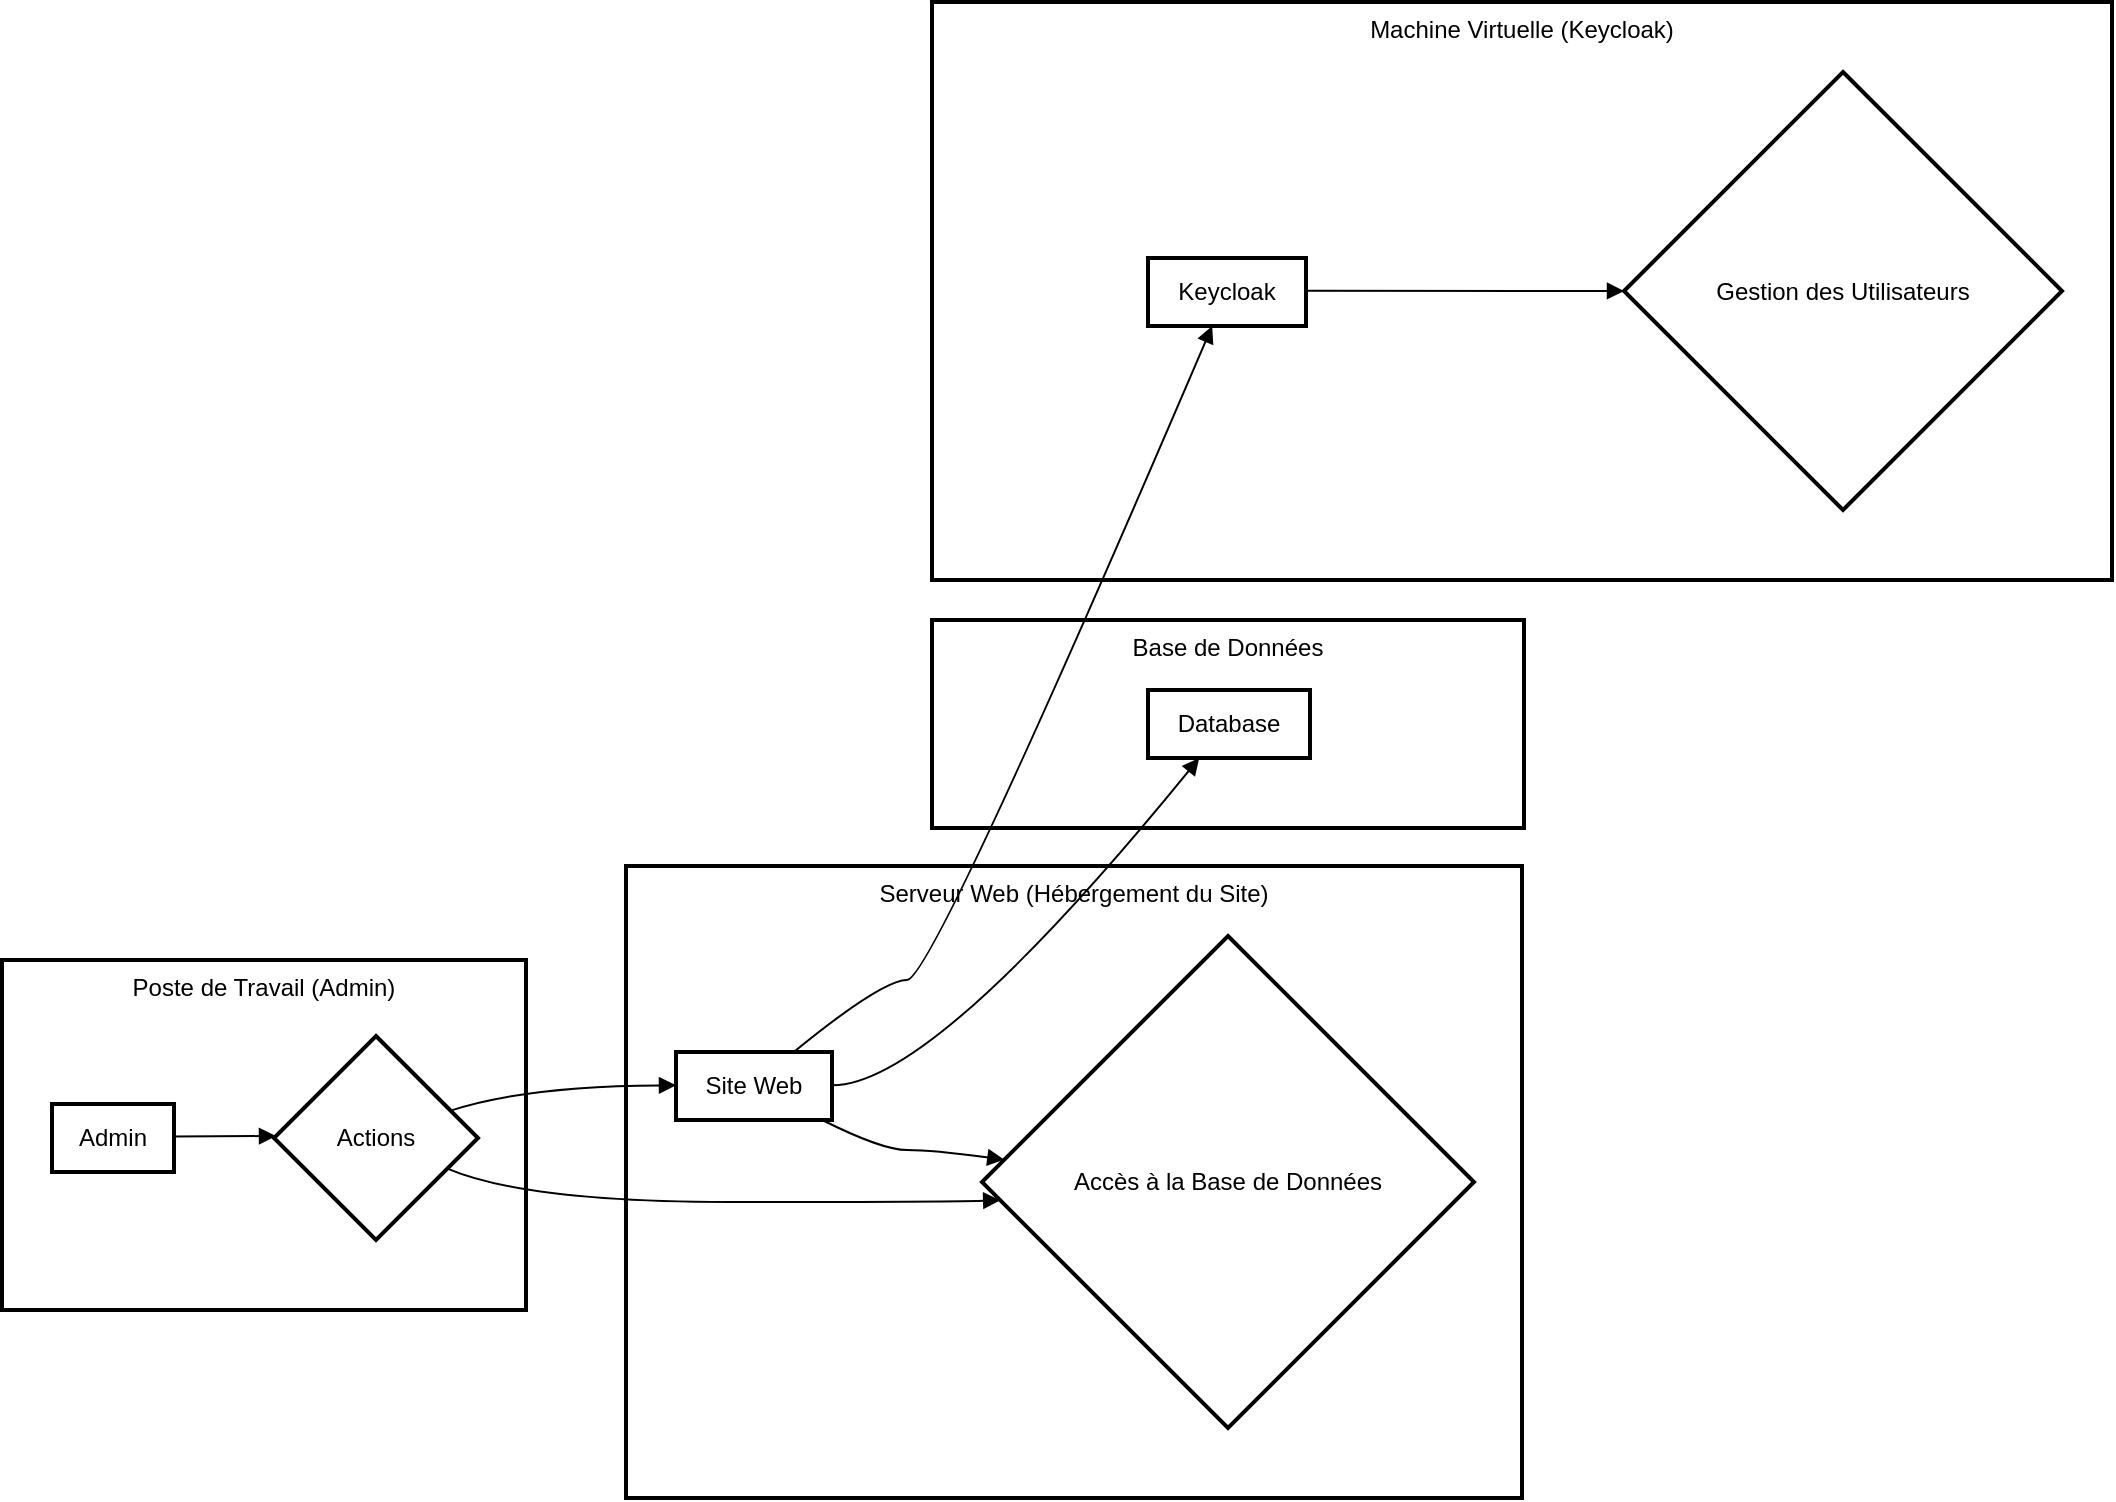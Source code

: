 <mxfile version="24.7.2" type="github">
  <diagram name="Page-1" id="069gdElerkh-nWP9SL7M">
    <mxGraphModel>
      <root>
        <mxCell id="0" />
        <mxCell id="1" parent="0" />
        <mxCell id="2" value="Machine Virtuelle (Keycloak)" style="whiteSpace=wrap;strokeWidth=2;verticalAlign=top;" vertex="1" parent="1">
          <mxGeometry x="465" width="590" height="289" as="geometry" />
        </mxCell>
        <mxCell id="3" value="Keycloak" style="whiteSpace=wrap;strokeWidth=2;" vertex="1" parent="1">
          <mxGeometry x="573" y="128" width="79" height="34" as="geometry" />
        </mxCell>
        <mxCell id="4" value="Gestion des Utilisateurs" style="rhombus;strokeWidth=2;whiteSpace=wrap;" vertex="1" parent="1">
          <mxGeometry x="811" y="35" width="219" height="219" as="geometry" />
        </mxCell>
        <mxCell id="5" value="Base de Données" style="whiteSpace=wrap;strokeWidth=2;verticalAlign=top;" vertex="1" parent="1">
          <mxGeometry x="465" y="309" width="296" height="104" as="geometry" />
        </mxCell>
        <mxCell id="6" value="Database" style="whiteSpace=wrap;strokeWidth=2;" vertex="1" parent="1">
          <mxGeometry x="573" y="344" width="81" height="34" as="geometry" />
        </mxCell>
        <mxCell id="7" value="Serveur Web (Hébergement du Site)" style="whiteSpace=wrap;strokeWidth=2;verticalAlign=top;" vertex="1" parent="1">
          <mxGeometry x="312" y="432" width="448" height="316" as="geometry" />
        </mxCell>
        <mxCell id="8" value="Site Web" style="whiteSpace=wrap;strokeWidth=2;" vertex="1" parent="1">
          <mxGeometry x="337" y="525" width="78" height="34" as="geometry" />
        </mxCell>
        <mxCell id="9" value="Accès à la Base de Données" style="rhombus;strokeWidth=2;whiteSpace=wrap;" vertex="1" parent="1">
          <mxGeometry x="490" y="467" width="246" height="246" as="geometry" />
        </mxCell>
        <mxCell id="10" value="Poste de Travail (Admin)" style="whiteSpace=wrap;strokeWidth=2;verticalAlign=top;" vertex="1" parent="1">
          <mxGeometry y="479" width="262" height="175" as="geometry" />
        </mxCell>
        <mxCell id="11" value="Actions" style="rhombus;strokeWidth=2;whiteSpace=wrap;" vertex="1" parent="1">
          <mxGeometry x="136" y="517" width="102" height="102" as="geometry" />
        </mxCell>
        <mxCell id="12" value="Admin" style="whiteSpace=wrap;strokeWidth=2;" vertex="1" parent="1">
          <mxGeometry x="25" y="551" width="61" height="34" as="geometry" />
        </mxCell>
        <mxCell id="13" value="" style="curved=1;startArrow=none;endArrow=block;exitX=0.99;exitY=0.48;entryX=0;entryY=0.49;" edge="1" parent="1" source="12" target="11">
          <mxGeometry relative="1" as="geometry">
            <Array as="points" />
          </mxGeometry>
        </mxCell>
        <mxCell id="14" value="" style="curved=1;startArrow=none;endArrow=block;exitX=0.92;exitY=0.98;entryX=0;entryY=0.45;" edge="1" parent="1" source="8" target="9">
          <mxGeometry relative="1" as="geometry">
            <Array as="points">
              <mxPoint x="440" y="574" />
              <mxPoint x="465" y="574" />
            </Array>
          </mxGeometry>
        </mxCell>
        <mxCell id="15" value="" style="curved=1;startArrow=none;endArrow=block;exitX=1;exitY=0.48;entryX=0;entryY=0.5;" edge="1" parent="1" source="3" target="4">
          <mxGeometry relative="1" as="geometry">
            <Array as="points" />
          </mxGeometry>
        </mxCell>
        <mxCell id="16" value="" style="curved=1;startArrow=none;endArrow=block;exitX=0.99;exitY=0.32;entryX=0;entryY=0.49;" edge="1" parent="1" source="11" target="8">
          <mxGeometry relative="1" as="geometry">
            <Array as="points">
              <mxPoint x="262" y="542" />
            </Array>
          </mxGeometry>
        </mxCell>
        <mxCell id="17" value="" style="curved=1;startArrow=none;endArrow=block;exitX=0.99;exitY=0.71;entryX=0;entryY=0.54;" edge="1" parent="1" source="11" target="9">
          <mxGeometry relative="1" as="geometry">
            <Array as="points">
              <mxPoint x="262" y="600" />
              <mxPoint x="465" y="600" />
            </Array>
          </mxGeometry>
        </mxCell>
        <mxCell id="18" value="" style="curved=1;startArrow=none;endArrow=block;exitX=1;exitY=0.49;entryX=0.32;entryY=0.99;" edge="1" parent="1" source="8" target="6">
          <mxGeometry relative="1" as="geometry">
            <Array as="points">
              <mxPoint x="465" y="542" />
            </Array>
          </mxGeometry>
        </mxCell>
        <mxCell id="19" value="" style="curved=1;startArrow=none;endArrow=block;exitX=0.76;exitY=-0.01;entryX=0.41;entryY=0.98;" edge="1" parent="1" source="8" target="3">
          <mxGeometry relative="1" as="geometry">
            <Array as="points">
              <mxPoint x="440" y="489" />
              <mxPoint x="465" y="489" />
            </Array>
          </mxGeometry>
        </mxCell>
      </root>
    </mxGraphModel>
  </diagram>
</mxfile>
